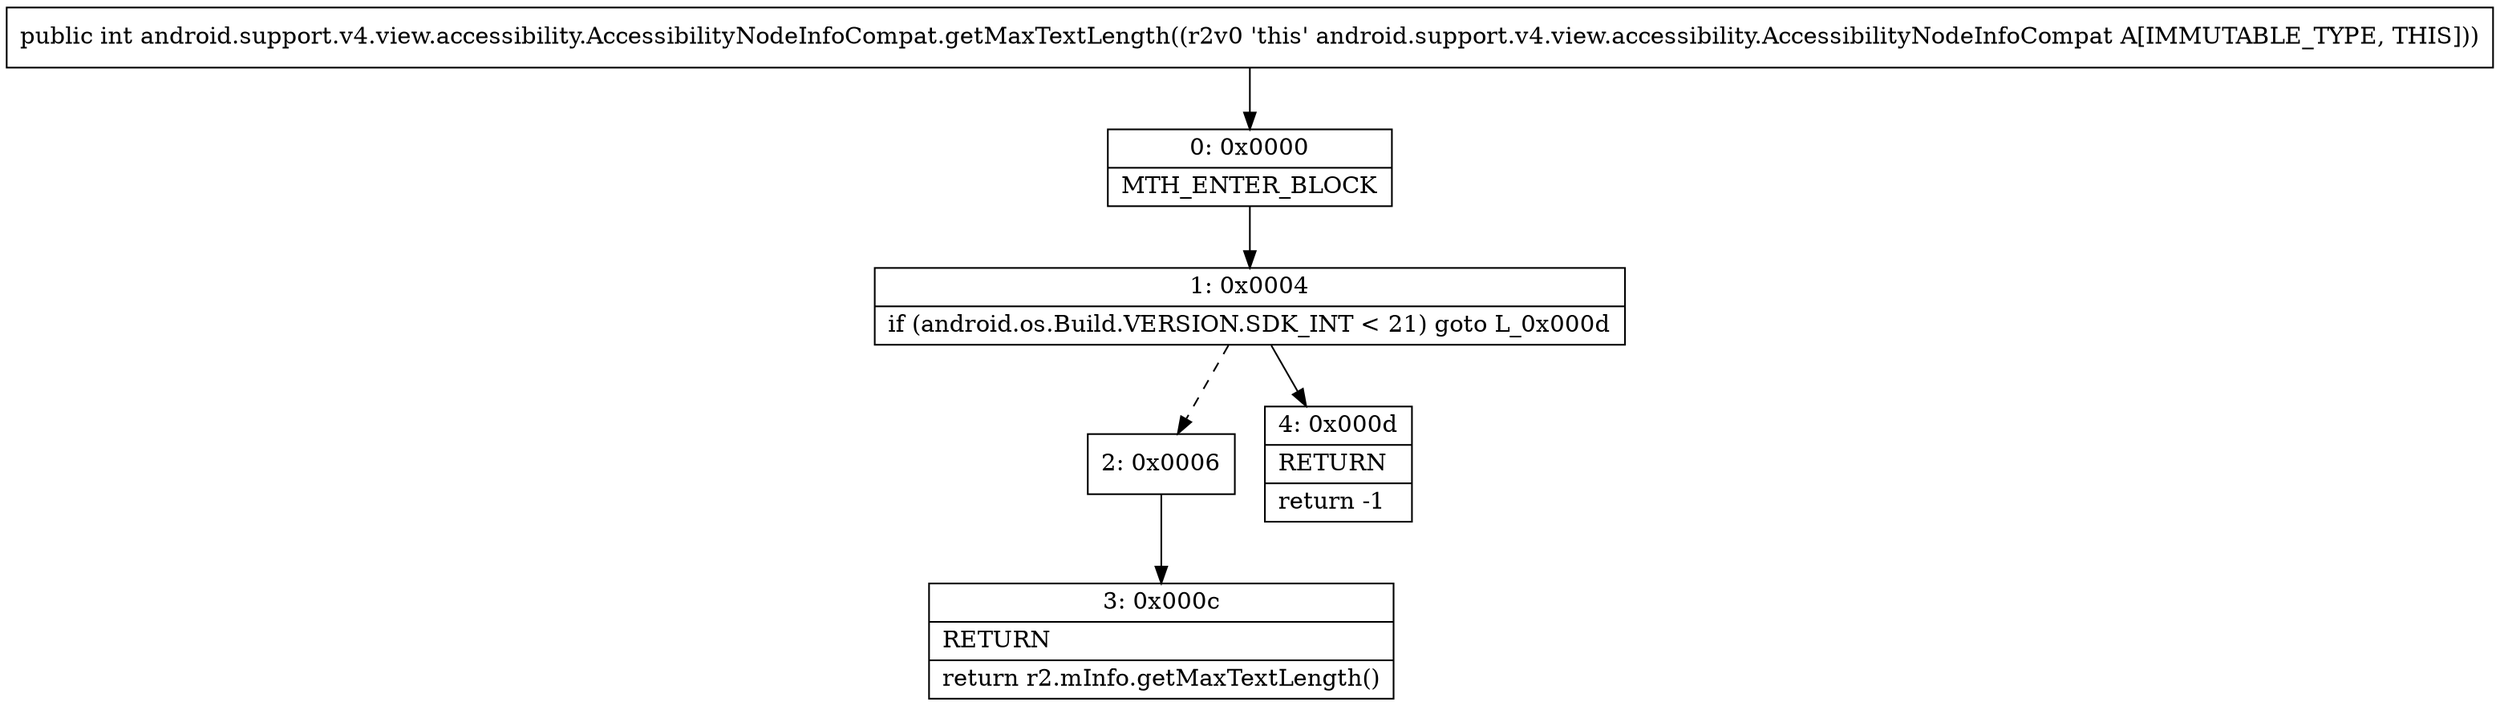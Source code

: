 digraph "CFG forandroid.support.v4.view.accessibility.AccessibilityNodeInfoCompat.getMaxTextLength()I" {
Node_0 [shape=record,label="{0\:\ 0x0000|MTH_ENTER_BLOCK\l}"];
Node_1 [shape=record,label="{1\:\ 0x0004|if (android.os.Build.VERSION.SDK_INT \< 21) goto L_0x000d\l}"];
Node_2 [shape=record,label="{2\:\ 0x0006}"];
Node_3 [shape=record,label="{3\:\ 0x000c|RETURN\l|return r2.mInfo.getMaxTextLength()\l}"];
Node_4 [shape=record,label="{4\:\ 0x000d|RETURN\l|return \-1\l}"];
MethodNode[shape=record,label="{public int android.support.v4.view.accessibility.AccessibilityNodeInfoCompat.getMaxTextLength((r2v0 'this' android.support.v4.view.accessibility.AccessibilityNodeInfoCompat A[IMMUTABLE_TYPE, THIS])) }"];
MethodNode -> Node_0;
Node_0 -> Node_1;
Node_1 -> Node_2[style=dashed];
Node_1 -> Node_4;
Node_2 -> Node_3;
}


